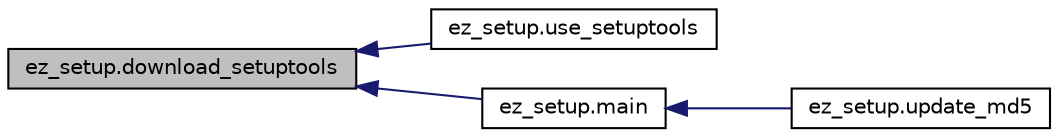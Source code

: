 digraph G
{
  edge [fontname="Helvetica",fontsize="10",labelfontname="Helvetica",labelfontsize="10"];
  node [fontname="Helvetica",fontsize="10",shape=record];
  rankdir="LR";
  Node1 [label="ez_setup.download_setuptools",height=0.2,width=0.4,color="black", fillcolor="grey75", style="filled" fontcolor="black"];
  Node1 -> Node2 [dir="back",color="midnightblue",fontsize="10",style="solid",fontname="Helvetica"];
  Node2 [label="ez_setup.use_setuptools",height=0.2,width=0.4,color="black", fillcolor="white", style="filled",URL="$namespaceez__setup.html#a66dbd61665af1fc8f89b60d4978bee40"];
  Node1 -> Node3 [dir="back",color="midnightblue",fontsize="10",style="solid",fontname="Helvetica"];
  Node3 [label="ez_setup.main",height=0.2,width=0.4,color="black", fillcolor="white", style="filled",URL="$namespaceez__setup.html#a560f04bfc77f23edc5ff771a484dd3d4"];
  Node3 -> Node4 [dir="back",color="midnightblue",fontsize="10",style="solid",fontname="Helvetica"];
  Node4 [label="ez_setup.update_md5",height=0.2,width=0.4,color="black", fillcolor="white", style="filled",URL="$namespaceez__setup.html#abf5e2589897175c0720336a5bce96511"];
}
